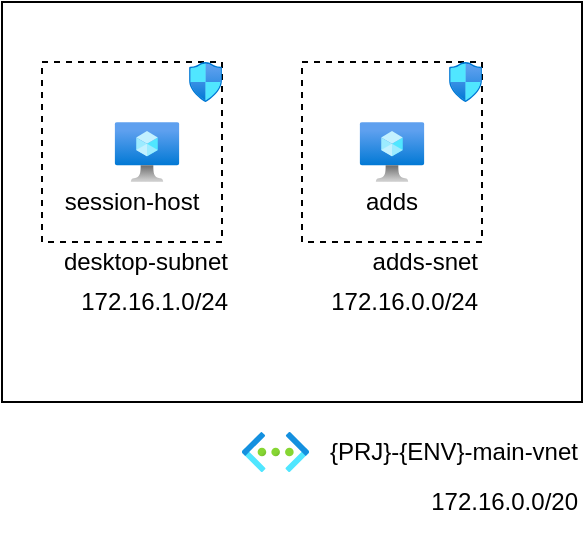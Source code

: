 <mxfile>
    <diagram id="lut3Ta-v0c976ASl9qIL" name="ページ1">
        <mxGraphModel dx="743" dy="345" grid="1" gridSize="10" guides="1" tooltips="1" connect="1" arrows="1" fold="1" page="1" pageScale="1" pageWidth="827" pageHeight="1169" math="0" shadow="0">
            <root>
                <mxCell id="0"/>
                <mxCell id="1" parent="0"/>
                <mxCell id="rlpLy5eyP_Tx5Tw7G8M6-1" value="" style="rounded=0;whiteSpace=wrap;html=1;" parent="1" vertex="1">
                    <mxGeometry x="250" y="120" width="290" height="200" as="geometry"/>
                </mxCell>
                <mxCell id="rlpLy5eyP_Tx5Tw7G8M6-4" value="{PRJ}-{ENV}-main-vnet" style="text;html=1;strokeColor=none;fillColor=none;align=right;verticalAlign=middle;whiteSpace=wrap;rounded=0;" parent="1" vertex="1">
                    <mxGeometry x="380" y="330" width="160" height="30" as="geometry"/>
                </mxCell>
                <mxCell id="rlpLy5eyP_Tx5Tw7G8M6-5" value="" style="aspect=fixed;html=1;points=[];align=center;image;fontSize=12;image=img/lib/azure2/networking/Virtual_Networks.svg;" parent="1" vertex="1">
                    <mxGeometry x="370" y="335" width="33.5" height="20" as="geometry"/>
                </mxCell>
                <mxCell id="rlpLy5eyP_Tx5Tw7G8M6-9" value="" style="rounded=0;whiteSpace=wrap;html=1;dashed=1;" parent="1" vertex="1">
                    <mxGeometry x="400" y="150" width="90" height="90" as="geometry"/>
                </mxCell>
                <mxCell id="rlpLy5eyP_Tx5Tw7G8M6-10" value="adds-snet" style="text;html=1;strokeColor=none;fillColor=none;align=right;verticalAlign=middle;whiteSpace=wrap;rounded=0;" parent="1" vertex="1">
                    <mxGeometry x="400" y="240" width="90" height="20" as="geometry"/>
                </mxCell>
                <mxCell id="rlpLy5eyP_Tx5Tw7G8M6-13" value="172.16.0.0/24" style="text;html=1;strokeColor=none;fillColor=none;align=right;verticalAlign=middle;whiteSpace=wrap;rounded=0;" parent="1" vertex="1">
                    <mxGeometry x="400" y="260" width="90" height="20" as="geometry"/>
                </mxCell>
                <mxCell id="rlpLy5eyP_Tx5Tw7G8M6-17" value="172.16.0.0/20" style="text;html=1;strokeColor=none;fillColor=none;align=right;verticalAlign=middle;whiteSpace=wrap;rounded=0;" parent="1" vertex="1">
                    <mxGeometry x="460" y="355" width="80" height="30" as="geometry"/>
                </mxCell>
                <mxCell id="rlpLy5eyP_Tx5Tw7G8M6-23" value="" style="aspect=fixed;html=1;points=[];align=center;image;fontSize=12;image=img/lib/azure2/networking/Network_Security_Groups.svg;dashed=1;" parent="1" vertex="1">
                    <mxGeometry x="473.53" y="150" width="16.47" height="20" as="geometry"/>
                </mxCell>
                <mxCell id="13" value="" style="rounded=0;whiteSpace=wrap;html=1;dashed=1;" vertex="1" parent="1">
                    <mxGeometry x="270" y="150" width="90" height="90" as="geometry"/>
                </mxCell>
                <mxCell id="14" value="desktop-subnet" style="text;html=1;strokeColor=none;fillColor=none;align=right;verticalAlign=middle;whiteSpace=wrap;rounded=0;" vertex="1" parent="1">
                    <mxGeometry x="275" y="240" width="90" height="20" as="geometry"/>
                </mxCell>
                <mxCell id="15" value="172.16.1.0/24" style="text;html=1;strokeColor=none;fillColor=none;align=right;verticalAlign=middle;whiteSpace=wrap;rounded=0;" vertex="1" parent="1">
                    <mxGeometry x="275" y="260" width="90" height="20" as="geometry"/>
                </mxCell>
                <mxCell id="16" value="" style="aspect=fixed;html=1;points=[];align=center;image;fontSize=12;image=img/lib/azure2/networking/Network_Security_Groups.svg;dashed=1;" vertex="1" parent="1">
                    <mxGeometry x="343.53" y="150" width="16.47" height="20" as="geometry"/>
                </mxCell>
                <mxCell id="17" value="" style="aspect=fixed;html=1;points=[];align=center;image;fontSize=12;image=img/lib/azure2/compute/Virtual_Machine.svg;" vertex="1" parent="1">
                    <mxGeometry x="428.83" y="180" width="32.34" height="30" as="geometry"/>
                </mxCell>
                <mxCell id="18" value="" style="aspect=fixed;html=1;points=[];align=center;image;fontSize=12;image=img/lib/azure2/compute/Virtual_Machine.svg;" vertex="1" parent="1">
                    <mxGeometry x="306.33" y="180" width="32.34" height="30" as="geometry"/>
                </mxCell>
                <mxCell id="19" value="session-host" style="text;html=1;strokeColor=none;fillColor=none;align=center;verticalAlign=middle;whiteSpace=wrap;rounded=0;" vertex="1" parent="1">
                    <mxGeometry x="270" y="210" width="90" height="20" as="geometry"/>
                </mxCell>
                <mxCell id="20" value="adds" style="text;html=1;strokeColor=none;fillColor=none;align=center;verticalAlign=middle;whiteSpace=wrap;rounded=0;" vertex="1" parent="1">
                    <mxGeometry x="400" y="210" width="90" height="20" as="geometry"/>
                </mxCell>
            </root>
        </mxGraphModel>
    </diagram>
</mxfile>